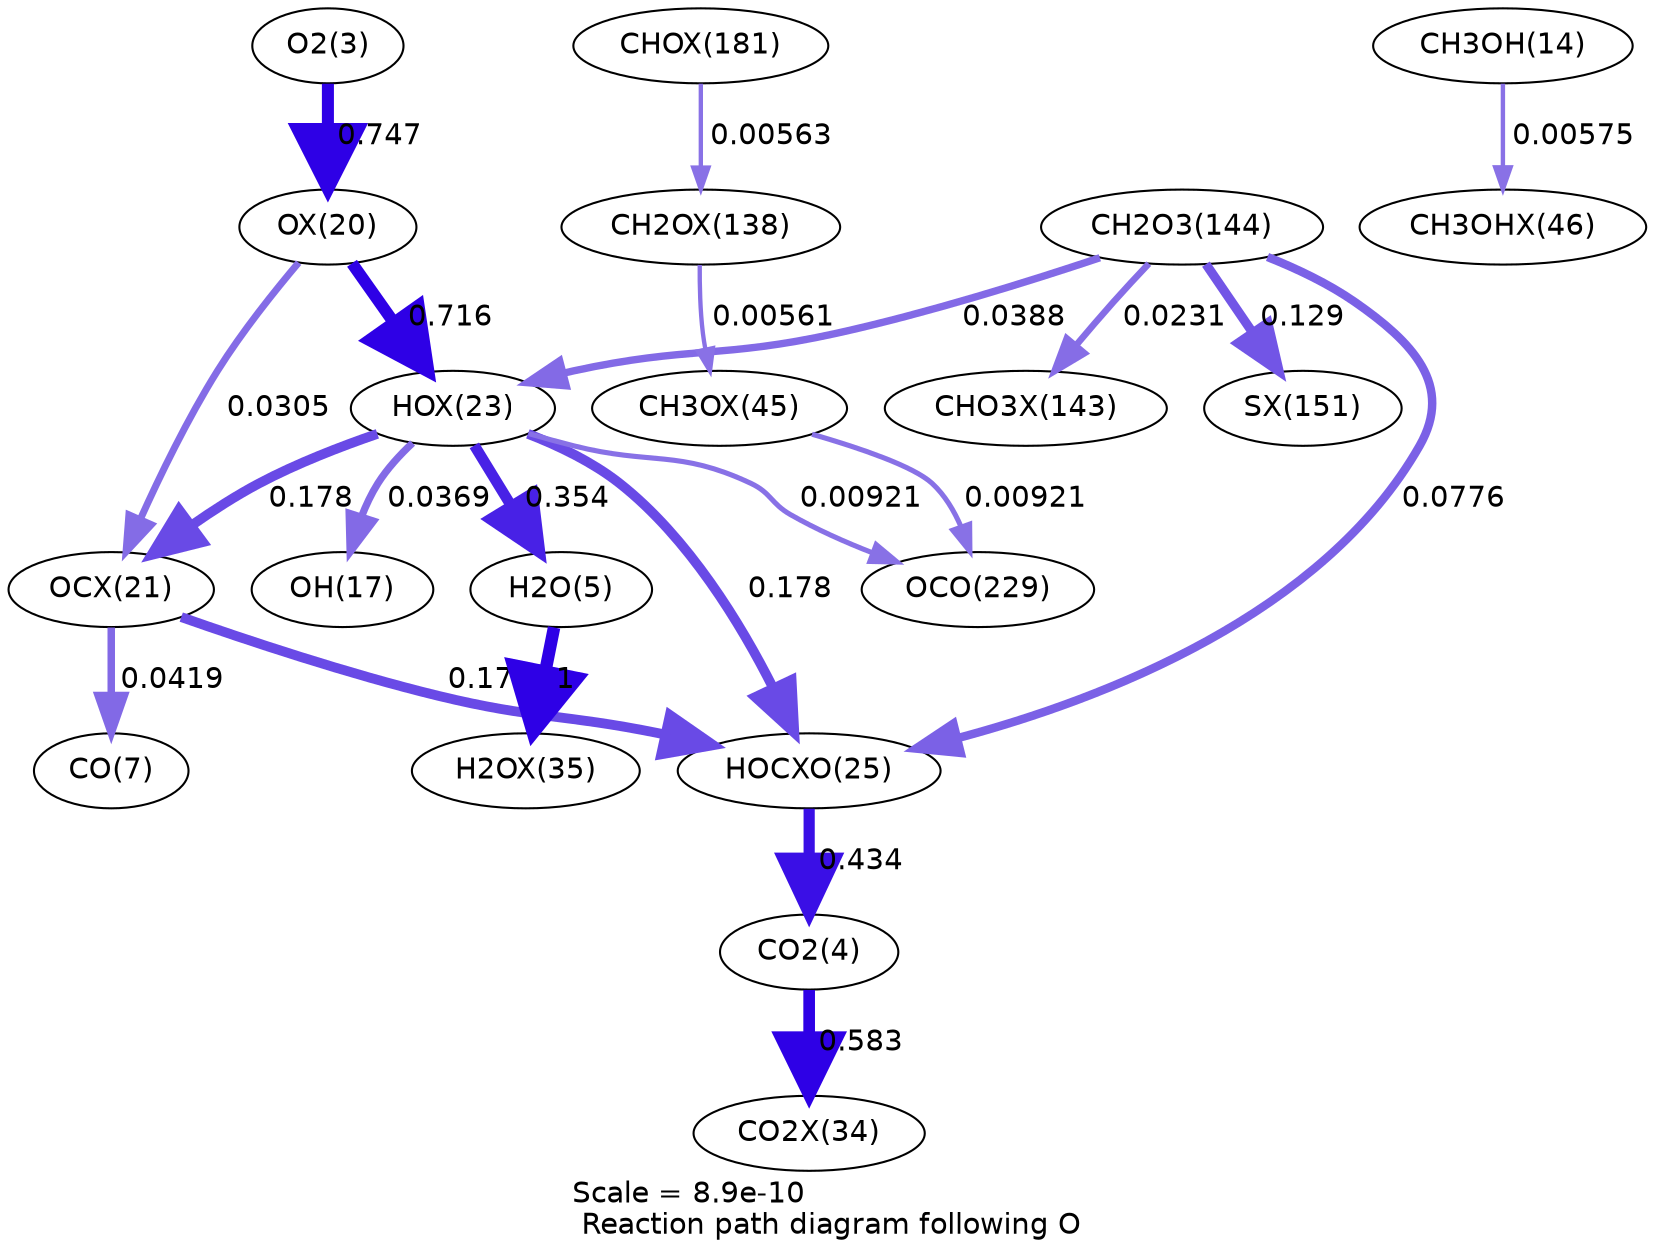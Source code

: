 digraph reaction_paths {
center=1;
s5 -> s26[fontname="Helvetica", penwidth=5.78, arrowsize=2.89, color="0.7, 1.25, 0.9"
, label=" 0.747"];
s26 -> s29[fontname="Helvetica", penwidth=5.75, arrowsize=2.87, color="0.7, 1.22, 0.9"
, label=" 0.716"];
s26 -> s27[fontname="Helvetica", penwidth=3.36, arrowsize=1.68, color="0.7, 0.53, 0.9"
, label=" 0.0305"];
s29 -> s19[fontname="Helvetica", penwidth=3.51, arrowsize=1.75, color="0.7, 0.537, 0.9"
, label=" 0.0369"];
s29 -> s7[fontname="Helvetica", penwidth=5.22, arrowsize=2.61, color="0.7, 0.854, 0.9"
, label=" 0.354"];
s29 -> s27[fontname="Helvetica", penwidth=4.7, arrowsize=2.35, color="0.7, 0.678, 0.9"
, label=" 0.178"];
s29 -> s31[fontname="Helvetica", penwidth=4.7, arrowsize=2.35, color="0.7, 0.678, 0.9"
, label=" 0.178"];
s22 -> s29[fontname="Helvetica", penwidth=3.55, arrowsize=1.77, color="0.7, 0.539, 0.9"
, label=" 0.0388"];
s29 -> s23[fontname="Helvetica", penwidth=2.46, arrowsize=1.23, color="0.7, 0.509, 0.9"
, label=" 0.00921"];
s16 -> s42[fontname="Helvetica", penwidth=2.11, arrowsize=1.05, color="0.7, 0.506, 0.9"
, label=" 0.00575"];
s7 -> s36[fontname="Helvetica", penwidth=6, arrowsize=3, color="0.7, 1.5, 0.9"
, label=" 1"];
s27 -> s9[fontname="Helvetica", penwidth=3.6, arrowsize=1.8, color="0.7, 0.542, 0.9"
, label=" 0.0419"];
s27 -> s31[fontname="Helvetica", penwidth=4.7, arrowsize=2.35, color="0.7, 0.678, 0.9"
, label=" 0.178"];
s31 -> s6[fontname="Helvetica", penwidth=5.37, arrowsize=2.69, color="0.7, 0.934, 0.9"
, label=" 0.434"];
s6 -> s35[fontname="Helvetica", penwidth=5.59, arrowsize=2.8, color="0.7, 1.08, 0.9"
, label=" 0.583"];
s22 -> s31[fontname="Helvetica", penwidth=4.07, arrowsize=2.04, color="0.7, 0.578, 0.9"
, label=" 0.0776"];
s22 -> s49[fontname="Helvetica", penwidth=4.45, arrowsize=2.23, color="0.7, 0.629, 0.9"
, label=" 0.129"];
s22 -> s48[fontname="Helvetica", penwidth=3.16, arrowsize=1.58, color="0.7, 0.523, 0.9"
, label=" 0.0231"];
s41 -> s23[fontname="Helvetica", penwidth=2.46, arrowsize=1.23, color="0.7, 0.509, 0.9"
, label=" 0.00921"];
s46 -> s41[fontname="Helvetica", penwidth=2.09, arrowsize=1.04, color="0.7, 0.506, 0.9"
, label=" 0.00561"];
s51 -> s46[fontname="Helvetica", penwidth=2.09, arrowsize=1.04, color="0.7, 0.506, 0.9"
, label=" 0.00563"];
s5 [ fontname="Helvetica", label="O2(3)"];
s6 [ fontname="Helvetica", label="CO2(4)"];
s7 [ fontname="Helvetica", label="H2O(5)"];
s9 [ fontname="Helvetica", label="CO(7)"];
s16 [ fontname="Helvetica", label="CH3OH(14)"];
s19 [ fontname="Helvetica", label="OH(17)"];
s22 [ fontname="Helvetica", label="CH2O3(144)"];
s23 [ fontname="Helvetica", label="OCO(229)"];
s26 [ fontname="Helvetica", label="OX(20)"];
s27 [ fontname="Helvetica", label="OCX(21)"];
s29 [ fontname="Helvetica", label="HOX(23)"];
s31 [ fontname="Helvetica", label="HOCXO(25)"];
s35 [ fontname="Helvetica", label="CO2X(34)"];
s36 [ fontname="Helvetica", label="H2OX(35)"];
s41 [ fontname="Helvetica", label="CH3OX(45)"];
s42 [ fontname="Helvetica", label="CH3OHX(46)"];
s46 [ fontname="Helvetica", label="CH2OX(138)"];
s48 [ fontname="Helvetica", label="CHO3X(143)"];
s49 [ fontname="Helvetica", label="SX(151)"];
s51 [ fontname="Helvetica", label="CHOX(181)"];
 label = "Scale = 8.9e-10\l Reaction path diagram following O";
 fontname = "Helvetica";
}
